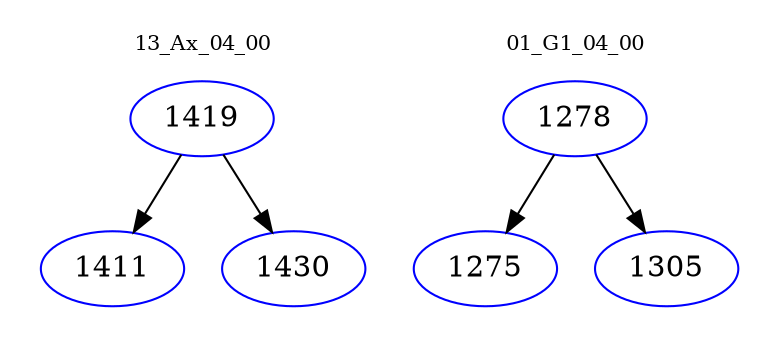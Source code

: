 digraph{
subgraph cluster_0 {
color = white
label = "13_Ax_04_00";
fontsize=10;
T0_1419 [label="1419", color="blue"]
T0_1419 -> T0_1411 [color="black"]
T0_1411 [label="1411", color="blue"]
T0_1419 -> T0_1430 [color="black"]
T0_1430 [label="1430", color="blue"]
}
subgraph cluster_1 {
color = white
label = "01_G1_04_00";
fontsize=10;
T1_1278 [label="1278", color="blue"]
T1_1278 -> T1_1275 [color="black"]
T1_1275 [label="1275", color="blue"]
T1_1278 -> T1_1305 [color="black"]
T1_1305 [label="1305", color="blue"]
}
}

